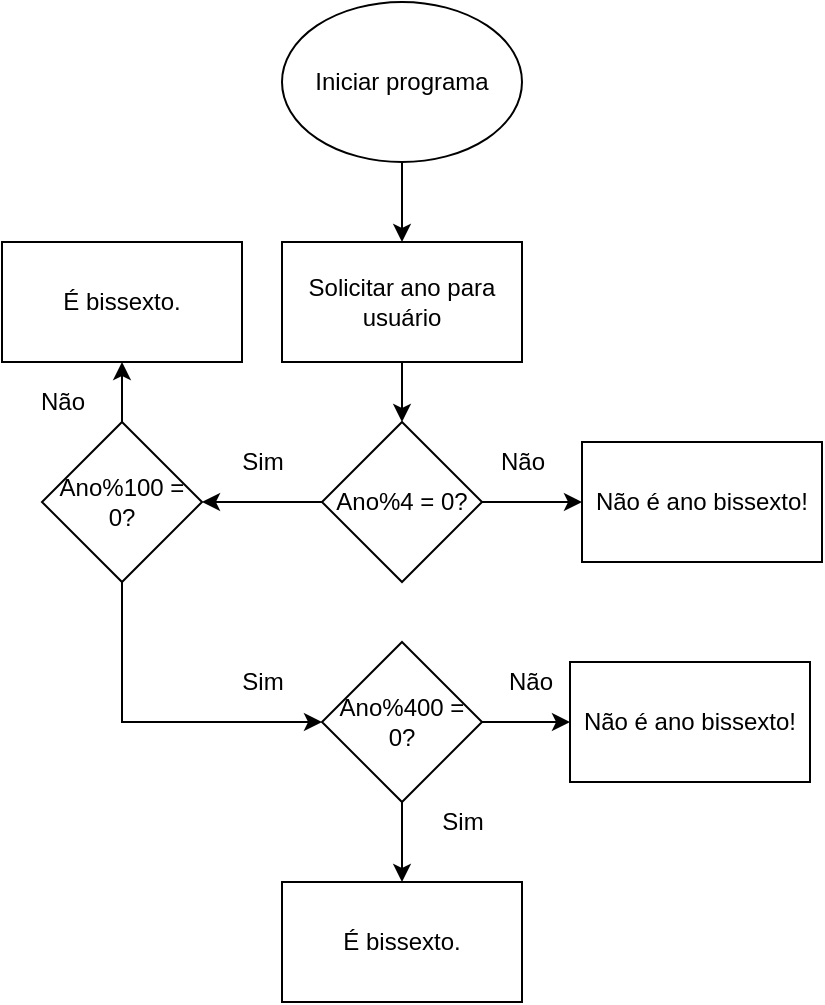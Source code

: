 <mxfile version="16.2.2" type="github">
  <diagram id="i6pk71MMRM4OO4OPl3bH" name="Page-1">
    <mxGraphModel dx="1284" dy="482" grid="1" gridSize="10" guides="1" tooltips="1" connect="1" arrows="1" fold="1" page="1" pageScale="1" pageWidth="827" pageHeight="1169" math="0" shadow="0">
      <root>
        <mxCell id="0" />
        <mxCell id="1" parent="0" />
        <mxCell id="bXm7J7abLn25Eofm2t-N-3" value="" style="edgeStyle=orthogonalEdgeStyle;rounded=0;orthogonalLoop=1;jettySize=auto;html=1;" edge="1" parent="1" source="bXm7J7abLn25Eofm2t-N-1" target="bXm7J7abLn25Eofm2t-N-2">
          <mxGeometry relative="1" as="geometry" />
        </mxCell>
        <mxCell id="bXm7J7abLn25Eofm2t-N-1" value="Iniciar programa" style="ellipse;whiteSpace=wrap;html=1;" vertex="1" parent="1">
          <mxGeometry x="310" y="40" width="120" height="80" as="geometry" />
        </mxCell>
        <mxCell id="bXm7J7abLn25Eofm2t-N-5" value="" style="edgeStyle=orthogonalEdgeStyle;rounded=0;orthogonalLoop=1;jettySize=auto;html=1;" edge="1" parent="1" source="bXm7J7abLn25Eofm2t-N-2" target="bXm7J7abLn25Eofm2t-N-4">
          <mxGeometry relative="1" as="geometry" />
        </mxCell>
        <mxCell id="bXm7J7abLn25Eofm2t-N-2" value="Solicitar ano para usuário" style="whiteSpace=wrap;html=1;" vertex="1" parent="1">
          <mxGeometry x="310" y="160" width="120" height="60" as="geometry" />
        </mxCell>
        <mxCell id="bXm7J7abLn25Eofm2t-N-7" value="" style="edgeStyle=orthogonalEdgeStyle;rounded=0;orthogonalLoop=1;jettySize=auto;html=1;" edge="1" parent="1" source="bXm7J7abLn25Eofm2t-N-4">
          <mxGeometry relative="1" as="geometry">
            <mxPoint x="460" y="290" as="targetPoint" />
            <Array as="points" />
          </mxGeometry>
        </mxCell>
        <mxCell id="bXm7J7abLn25Eofm2t-N-9" value="" style="edgeStyle=orthogonalEdgeStyle;rounded=0;orthogonalLoop=1;jettySize=auto;html=1;" edge="1" parent="1" source="bXm7J7abLn25Eofm2t-N-4" target="bXm7J7abLn25Eofm2t-N-8">
          <mxGeometry relative="1" as="geometry" />
        </mxCell>
        <mxCell id="bXm7J7abLn25Eofm2t-N-4" value="Ano%4 = 0?" style="rhombus;whiteSpace=wrap;html=1;" vertex="1" parent="1">
          <mxGeometry x="330" y="250" width="80" height="80" as="geometry" />
        </mxCell>
        <mxCell id="bXm7J7abLn25Eofm2t-N-27" value="" style="edgeStyle=orthogonalEdgeStyle;rounded=0;orthogonalLoop=1;jettySize=auto;html=1;" edge="1" parent="1" source="bXm7J7abLn25Eofm2t-N-8" target="bXm7J7abLn25Eofm2t-N-26">
          <mxGeometry relative="1" as="geometry" />
        </mxCell>
        <mxCell id="bXm7J7abLn25Eofm2t-N-36" style="edgeStyle=orthogonalEdgeStyle;rounded=0;orthogonalLoop=1;jettySize=auto;html=1;entryX=0;entryY=0.5;entryDx=0;entryDy=0;" edge="1" parent="1" source="bXm7J7abLn25Eofm2t-N-8" target="bXm7J7abLn25Eofm2t-N-30">
          <mxGeometry relative="1" as="geometry">
            <Array as="points">
              <mxPoint x="230" y="400" />
            </Array>
          </mxGeometry>
        </mxCell>
        <mxCell id="bXm7J7abLn25Eofm2t-N-8" value="Ano%100 = 0?" style="rhombus;whiteSpace=wrap;html=1;" vertex="1" parent="1">
          <mxGeometry x="190" y="250" width="80" height="80" as="geometry" />
        </mxCell>
        <mxCell id="bXm7J7abLn25Eofm2t-N-13" value="" style="edgeStyle=orthogonalEdgeStyle;rounded=0;orthogonalLoop=1;jettySize=auto;html=1;exitX=0.5;exitY=1;exitDx=0;exitDy=0;" edge="1" parent="1" source="bXm7J7abLn25Eofm2t-N-30" target="bXm7J7abLn25Eofm2t-N-12">
          <mxGeometry relative="1" as="geometry">
            <mxPoint x="410" y="530" as="sourcePoint" />
          </mxGeometry>
        </mxCell>
        <mxCell id="bXm7J7abLn25Eofm2t-N-12" value="É bissexto." style="whiteSpace=wrap;html=1;" vertex="1" parent="1">
          <mxGeometry x="310" y="480" width="120" height="60" as="geometry" />
        </mxCell>
        <mxCell id="bXm7J7abLn25Eofm2t-N-14" value="Não" style="text;html=1;align=center;verticalAlign=middle;resizable=0;points=[];autosize=1;strokeColor=none;fillColor=none;" vertex="1" parent="1">
          <mxGeometry x="410" y="260" width="40" height="20" as="geometry" />
        </mxCell>
        <mxCell id="bXm7J7abLn25Eofm2t-N-15" value="Sim" style="text;html=1;align=center;verticalAlign=middle;resizable=0;points=[];autosize=1;strokeColor=none;fillColor=none;" vertex="1" parent="1">
          <mxGeometry x="280" y="260" width="40" height="20" as="geometry" />
        </mxCell>
        <mxCell id="bXm7J7abLn25Eofm2t-N-17" value="Sim" style="text;html=1;align=center;verticalAlign=middle;resizable=0;points=[];autosize=1;strokeColor=none;fillColor=none;" vertex="1" parent="1">
          <mxGeometry x="380" y="440" width="40" height="20" as="geometry" />
        </mxCell>
        <mxCell id="bXm7J7abLn25Eofm2t-N-26" value="É bissexto." style="whiteSpace=wrap;html=1;" vertex="1" parent="1">
          <mxGeometry x="170" y="160" width="120" height="60" as="geometry" />
        </mxCell>
        <mxCell id="bXm7J7abLn25Eofm2t-N-28" value="Não" style="text;html=1;align=center;verticalAlign=middle;resizable=0;points=[];autosize=1;strokeColor=none;fillColor=none;" vertex="1" parent="1">
          <mxGeometry x="180" y="230" width="40" height="20" as="geometry" />
        </mxCell>
        <mxCell id="bXm7J7abLn25Eofm2t-N-30" value="Ano%400 = 0?" style="rhombus;whiteSpace=wrap;html=1;" vertex="1" parent="1">
          <mxGeometry x="330" y="360" width="80" height="80" as="geometry" />
        </mxCell>
        <mxCell id="bXm7J7abLn25Eofm2t-N-32" value="&lt;span&gt;Não é ano bissexto!&lt;/span&gt;" style="whiteSpace=wrap;html=1;" vertex="1" parent="1">
          <mxGeometry x="454" y="370" width="120" height="60" as="geometry" />
        </mxCell>
        <mxCell id="bXm7J7abLn25Eofm2t-N-33" value="" style="edgeStyle=orthogonalEdgeStyle;rounded=0;orthogonalLoop=1;jettySize=auto;html=1;exitX=1;exitY=0.5;exitDx=0;exitDy=0;entryX=0;entryY=0.5;entryDx=0;entryDy=0;" edge="1" parent="1" source="bXm7J7abLn25Eofm2t-N-30" target="bXm7J7abLn25Eofm2t-N-32">
          <mxGeometry relative="1" as="geometry">
            <mxPoint x="420" y="300" as="sourcePoint" />
            <mxPoint x="490" y="300" as="targetPoint" />
            <Array as="points" />
          </mxGeometry>
        </mxCell>
        <mxCell id="bXm7J7abLn25Eofm2t-N-34" value="Não" style="text;html=1;align=center;verticalAlign=middle;resizable=0;points=[];autosize=1;strokeColor=none;fillColor=none;" vertex="1" parent="1">
          <mxGeometry x="414" y="370" width="40" height="20" as="geometry" />
        </mxCell>
        <mxCell id="bXm7J7abLn25Eofm2t-N-37" value="Sim" style="text;html=1;align=center;verticalAlign=middle;resizable=0;points=[];autosize=1;strokeColor=none;fillColor=none;" vertex="1" parent="1">
          <mxGeometry x="280" y="370" width="40" height="20" as="geometry" />
        </mxCell>
        <mxCell id="bXm7J7abLn25Eofm2t-N-38" value="&lt;span&gt;Não é ano bissexto!&lt;/span&gt;" style="whiteSpace=wrap;html=1;" vertex="1" parent="1">
          <mxGeometry x="460" y="260" width="120" height="60" as="geometry" />
        </mxCell>
      </root>
    </mxGraphModel>
  </diagram>
</mxfile>
